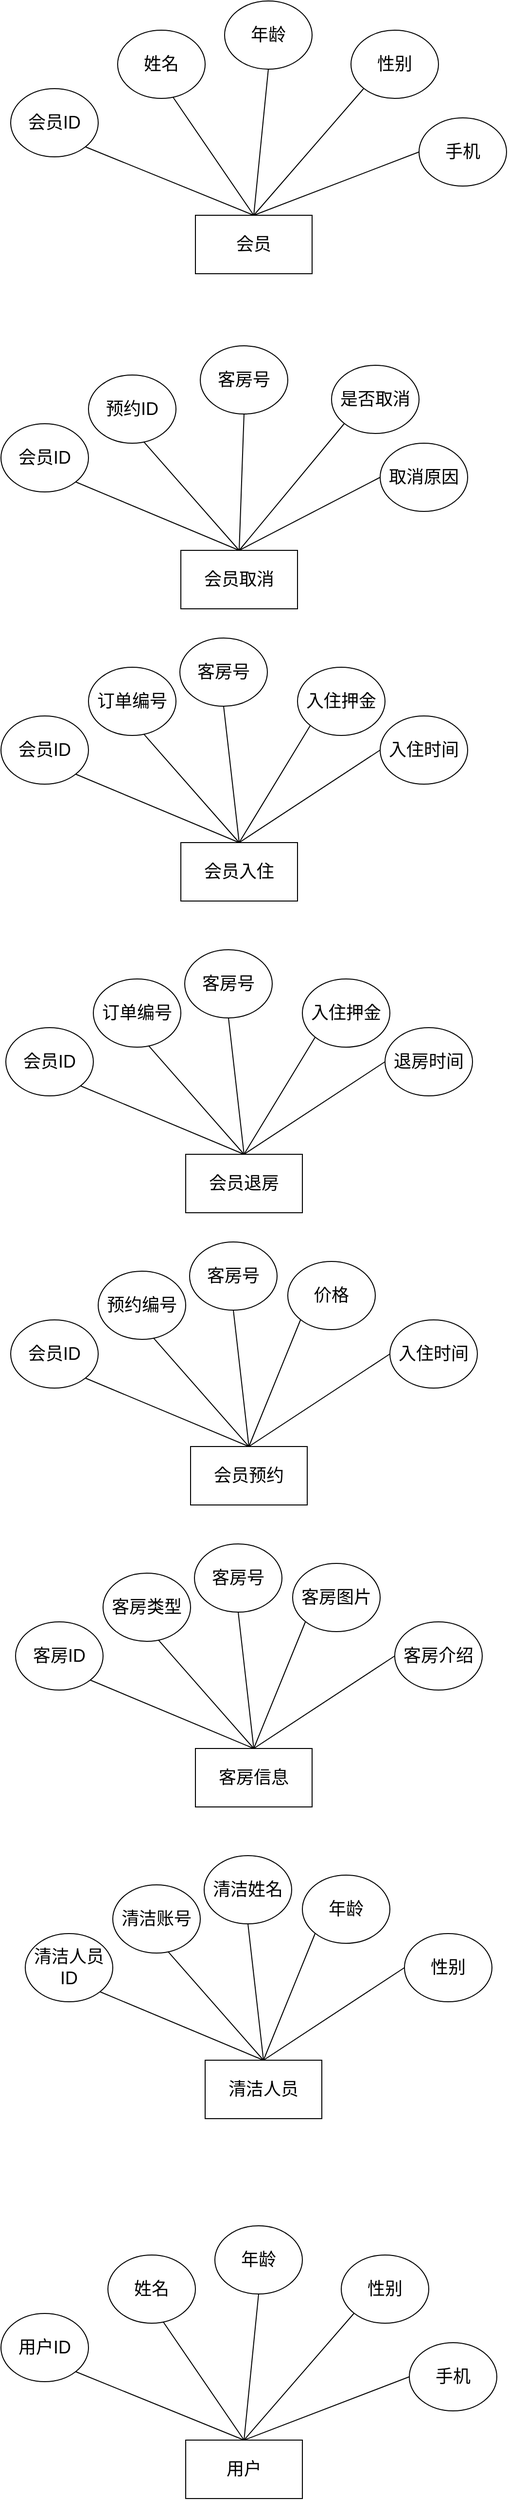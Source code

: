 <mxfile version="26.0.16">
  <diagram name="第 1 页" id="r9efI1w3UbtWpnC61uxg">
    <mxGraphModel dx="3500" dy="2887" grid="1" gridSize="10" guides="1" tooltips="1" connect="1" arrows="1" fold="1" page="1" pageScale="1" pageWidth="827" pageHeight="1169" math="0" shadow="0">
      <root>
        <mxCell id="0" />
        <mxCell id="1" parent="0" />
        <mxCell id="zDYpZziFO8J9DqXucdiA-1" value="&lt;font style=&quot;font-size: 18px;&quot;&gt;会员&lt;/font&gt;" style="rounded=0;whiteSpace=wrap;html=1;" vertex="1" parent="1">
          <mxGeometry x="340" y="-504" width="120" height="60" as="geometry" />
        </mxCell>
        <mxCell id="zDYpZziFO8J9DqXucdiA-2" value="&lt;font style=&quot;font-size: 18px;&quot;&gt;会员ID&lt;/font&gt;" style="ellipse;whiteSpace=wrap;html=1;" vertex="1" parent="1">
          <mxGeometry x="150" y="-634" width="90" height="70" as="geometry" />
        </mxCell>
        <mxCell id="zDYpZziFO8J9DqXucdiA-3" value="&lt;font style=&quot;font-size: 18px;&quot;&gt;姓名&lt;/font&gt;" style="ellipse;whiteSpace=wrap;html=1;" vertex="1" parent="1">
          <mxGeometry x="260" y="-694" width="90" height="70" as="geometry" />
        </mxCell>
        <mxCell id="zDYpZziFO8J9DqXucdiA-4" value="&lt;font style=&quot;font-size: 18px;&quot;&gt;年龄&lt;/font&gt;" style="ellipse;whiteSpace=wrap;html=1;" vertex="1" parent="1">
          <mxGeometry x="370" y="-724" width="90" height="70" as="geometry" />
        </mxCell>
        <mxCell id="zDYpZziFO8J9DqXucdiA-5" value="&lt;font style=&quot;font-size: 18px;&quot;&gt;性别&lt;/font&gt;" style="ellipse;whiteSpace=wrap;html=1;" vertex="1" parent="1">
          <mxGeometry x="500" y="-694" width="90" height="70" as="geometry" />
        </mxCell>
        <mxCell id="zDYpZziFO8J9DqXucdiA-6" value="&lt;font style=&quot;font-size: 18px;&quot;&gt;手机&lt;/font&gt;" style="ellipse;whiteSpace=wrap;html=1;" vertex="1" parent="1">
          <mxGeometry x="570" y="-604" width="90" height="70" as="geometry" />
        </mxCell>
        <mxCell id="zDYpZziFO8J9DqXucdiA-7" value="" style="endArrow=none;html=1;rounded=0;entryX=1;entryY=1;entryDx=0;entryDy=0;exitX=0.5;exitY=0;exitDx=0;exitDy=0;" edge="1" parent="1" source="zDYpZziFO8J9DqXucdiA-1" target="zDYpZziFO8J9DqXucdiA-2">
          <mxGeometry width="50" height="50" relative="1" as="geometry">
            <mxPoint x="380" y="-454" as="sourcePoint" />
            <mxPoint x="430" y="-504" as="targetPoint" />
          </mxGeometry>
        </mxCell>
        <mxCell id="zDYpZziFO8J9DqXucdiA-8" value="" style="endArrow=none;html=1;rounded=0;entryX=0.632;entryY=0.98;entryDx=0;entryDy=0;exitX=0.5;exitY=0;exitDx=0;exitDy=0;entryPerimeter=0;" edge="1" parent="1" source="zDYpZziFO8J9DqXucdiA-1" target="zDYpZziFO8J9DqXucdiA-3">
          <mxGeometry width="50" height="50" relative="1" as="geometry">
            <mxPoint x="410" y="-494" as="sourcePoint" />
            <mxPoint x="237" y="-564" as="targetPoint" />
          </mxGeometry>
        </mxCell>
        <mxCell id="zDYpZziFO8J9DqXucdiA-9" value="" style="endArrow=none;html=1;rounded=0;entryX=0.5;entryY=1;entryDx=0;entryDy=0;exitX=0.5;exitY=0;exitDx=0;exitDy=0;" edge="1" parent="1" source="zDYpZziFO8J9DqXucdiA-1" target="zDYpZziFO8J9DqXucdiA-4">
          <mxGeometry width="50" height="50" relative="1" as="geometry">
            <mxPoint x="410" y="-494" as="sourcePoint" />
            <mxPoint x="327" y="-615" as="targetPoint" />
          </mxGeometry>
        </mxCell>
        <mxCell id="zDYpZziFO8J9DqXucdiA-10" value="" style="endArrow=none;html=1;rounded=0;entryX=0;entryY=1;entryDx=0;entryDy=0;" edge="1" parent="1" target="zDYpZziFO8J9DqXucdiA-5">
          <mxGeometry width="50" height="50" relative="1" as="geometry">
            <mxPoint x="400" y="-504" as="sourcePoint" />
            <mxPoint x="425" y="-644" as="targetPoint" />
          </mxGeometry>
        </mxCell>
        <mxCell id="zDYpZziFO8J9DqXucdiA-11" value="" style="endArrow=none;html=1;rounded=0;entryX=0;entryY=0.5;entryDx=0;entryDy=0;" edge="1" parent="1" target="zDYpZziFO8J9DqXucdiA-6">
          <mxGeometry width="50" height="50" relative="1" as="geometry">
            <mxPoint x="400" y="-504" as="sourcePoint" />
            <mxPoint x="523" y="-624" as="targetPoint" />
          </mxGeometry>
        </mxCell>
        <mxCell id="zDYpZziFO8J9DqXucdiA-12" value="&lt;font style=&quot;font-size: 18px;&quot;&gt;用户&lt;/font&gt;" style="rounded=0;whiteSpace=wrap;html=1;" vertex="1" parent="1">
          <mxGeometry x="330" y="1780" width="120" height="60" as="geometry" />
        </mxCell>
        <mxCell id="zDYpZziFO8J9DqXucdiA-13" value="&lt;font style=&quot;font-size: 18px;&quot;&gt;用户ID&lt;/font&gt;" style="ellipse;whiteSpace=wrap;html=1;" vertex="1" parent="1">
          <mxGeometry x="140" y="1650" width="90" height="70" as="geometry" />
        </mxCell>
        <mxCell id="zDYpZziFO8J9DqXucdiA-14" value="&lt;font style=&quot;font-size: 18px;&quot;&gt;姓名&lt;/font&gt;" style="ellipse;whiteSpace=wrap;html=1;" vertex="1" parent="1">
          <mxGeometry x="250" y="1590" width="90" height="70" as="geometry" />
        </mxCell>
        <mxCell id="zDYpZziFO8J9DqXucdiA-15" value="&lt;font style=&quot;font-size: 18px;&quot;&gt;年龄&lt;/font&gt;" style="ellipse;whiteSpace=wrap;html=1;" vertex="1" parent="1">
          <mxGeometry x="360" y="1560" width="90" height="70" as="geometry" />
        </mxCell>
        <mxCell id="zDYpZziFO8J9DqXucdiA-16" value="&lt;font style=&quot;font-size: 18px;&quot;&gt;性别&lt;/font&gt;" style="ellipse;whiteSpace=wrap;html=1;" vertex="1" parent="1">
          <mxGeometry x="490" y="1590" width="90" height="70" as="geometry" />
        </mxCell>
        <mxCell id="zDYpZziFO8J9DqXucdiA-17" value="&lt;font style=&quot;font-size: 18px;&quot;&gt;手机&lt;/font&gt;" style="ellipse;whiteSpace=wrap;html=1;" vertex="1" parent="1">
          <mxGeometry x="560" y="1680" width="90" height="70" as="geometry" />
        </mxCell>
        <mxCell id="zDYpZziFO8J9DqXucdiA-18" value="" style="endArrow=none;html=1;rounded=0;entryX=1;entryY=1;entryDx=0;entryDy=0;exitX=0.5;exitY=0;exitDx=0;exitDy=0;" edge="1" parent="1" source="zDYpZziFO8J9DqXucdiA-12" target="zDYpZziFO8J9DqXucdiA-13">
          <mxGeometry width="50" height="50" relative="1" as="geometry">
            <mxPoint x="370" y="1830" as="sourcePoint" />
            <mxPoint x="420" y="1780" as="targetPoint" />
          </mxGeometry>
        </mxCell>
        <mxCell id="zDYpZziFO8J9DqXucdiA-19" value="" style="endArrow=none;html=1;rounded=0;entryX=0.632;entryY=0.98;entryDx=0;entryDy=0;exitX=0.5;exitY=0;exitDx=0;exitDy=0;entryPerimeter=0;" edge="1" parent="1" source="zDYpZziFO8J9DqXucdiA-12" target="zDYpZziFO8J9DqXucdiA-14">
          <mxGeometry width="50" height="50" relative="1" as="geometry">
            <mxPoint x="400" y="1790" as="sourcePoint" />
            <mxPoint x="227" y="1720" as="targetPoint" />
          </mxGeometry>
        </mxCell>
        <mxCell id="zDYpZziFO8J9DqXucdiA-20" value="" style="endArrow=none;html=1;rounded=0;entryX=0.5;entryY=1;entryDx=0;entryDy=0;exitX=0.5;exitY=0;exitDx=0;exitDy=0;" edge="1" parent="1" source="zDYpZziFO8J9DqXucdiA-12" target="zDYpZziFO8J9DqXucdiA-15">
          <mxGeometry width="50" height="50" relative="1" as="geometry">
            <mxPoint x="400" y="1790" as="sourcePoint" />
            <mxPoint x="317" y="1669" as="targetPoint" />
          </mxGeometry>
        </mxCell>
        <mxCell id="zDYpZziFO8J9DqXucdiA-21" value="" style="endArrow=none;html=1;rounded=0;entryX=0;entryY=1;entryDx=0;entryDy=0;" edge="1" parent="1" target="zDYpZziFO8J9DqXucdiA-16">
          <mxGeometry width="50" height="50" relative="1" as="geometry">
            <mxPoint x="390" y="1780" as="sourcePoint" />
            <mxPoint x="415" y="1640" as="targetPoint" />
          </mxGeometry>
        </mxCell>
        <mxCell id="zDYpZziFO8J9DqXucdiA-22" value="" style="endArrow=none;html=1;rounded=0;entryX=0;entryY=0.5;entryDx=0;entryDy=0;" edge="1" parent="1" target="zDYpZziFO8J9DqXucdiA-17">
          <mxGeometry width="50" height="50" relative="1" as="geometry">
            <mxPoint x="390" y="1780" as="sourcePoint" />
            <mxPoint x="513" y="1660" as="targetPoint" />
          </mxGeometry>
        </mxCell>
        <mxCell id="zDYpZziFO8J9DqXucdiA-23" value="&lt;font style=&quot;font-size: 18px;&quot;&gt;会员取消&lt;/font&gt;" style="rounded=0;whiteSpace=wrap;html=1;" vertex="1" parent="1">
          <mxGeometry x="325" y="-160" width="120" height="60" as="geometry" />
        </mxCell>
        <mxCell id="zDYpZziFO8J9DqXucdiA-24" value="&lt;font style=&quot;font-size: 18px;&quot;&gt;会员ID&lt;/font&gt;" style="ellipse;whiteSpace=wrap;html=1;" vertex="1" parent="1">
          <mxGeometry x="140" y="-290" width="90" height="70" as="geometry" />
        </mxCell>
        <mxCell id="zDYpZziFO8J9DqXucdiA-25" value="&lt;font style=&quot;font-size: 18px;&quot;&gt;预约ID&lt;/font&gt;" style="ellipse;whiteSpace=wrap;html=1;" vertex="1" parent="1">
          <mxGeometry x="230" y="-340" width="90" height="70" as="geometry" />
        </mxCell>
        <mxCell id="zDYpZziFO8J9DqXucdiA-26" value="&lt;font style=&quot;font-size: 18px;&quot;&gt;客房号&lt;/font&gt;" style="ellipse;whiteSpace=wrap;html=1;" vertex="1" parent="1">
          <mxGeometry x="345" y="-370" width="90" height="70" as="geometry" />
        </mxCell>
        <mxCell id="zDYpZziFO8J9DqXucdiA-27" value="&lt;font style=&quot;font-size: 18px;&quot;&gt;是否取消&lt;/font&gt;" style="ellipse;whiteSpace=wrap;html=1;" vertex="1" parent="1">
          <mxGeometry x="480" y="-350" width="90" height="70" as="geometry" />
        </mxCell>
        <mxCell id="zDYpZziFO8J9DqXucdiA-28" value="&lt;font style=&quot;font-size: 18px;&quot;&gt;取消原因&lt;/font&gt;" style="ellipse;whiteSpace=wrap;html=1;" vertex="1" parent="1">
          <mxGeometry x="530" y="-270" width="90" height="70" as="geometry" />
        </mxCell>
        <mxCell id="zDYpZziFO8J9DqXucdiA-29" value="" style="endArrow=none;html=1;rounded=0;entryX=1;entryY=1;entryDx=0;entryDy=0;exitX=0.5;exitY=0;exitDx=0;exitDy=0;" edge="1" parent="1" source="zDYpZziFO8J9DqXucdiA-23" target="zDYpZziFO8J9DqXucdiA-24">
          <mxGeometry width="50" height="50" relative="1" as="geometry">
            <mxPoint x="365" y="-110" as="sourcePoint" />
            <mxPoint x="415" y="-160" as="targetPoint" />
          </mxGeometry>
        </mxCell>
        <mxCell id="zDYpZziFO8J9DqXucdiA-30" value="" style="endArrow=none;html=1;rounded=0;entryX=0.632;entryY=0.98;entryDx=0;entryDy=0;exitX=0.5;exitY=0;exitDx=0;exitDy=0;entryPerimeter=0;" edge="1" parent="1" source="zDYpZziFO8J9DqXucdiA-23" target="zDYpZziFO8J9DqXucdiA-25">
          <mxGeometry width="50" height="50" relative="1" as="geometry">
            <mxPoint x="395" y="-150" as="sourcePoint" />
            <mxPoint x="222" y="-220" as="targetPoint" />
          </mxGeometry>
        </mxCell>
        <mxCell id="zDYpZziFO8J9DqXucdiA-31" value="" style="endArrow=none;html=1;rounded=0;entryX=0.5;entryY=1;entryDx=0;entryDy=0;exitX=0.5;exitY=0;exitDx=0;exitDy=0;" edge="1" parent="1" source="zDYpZziFO8J9DqXucdiA-23" target="zDYpZziFO8J9DqXucdiA-26">
          <mxGeometry width="50" height="50" relative="1" as="geometry">
            <mxPoint x="395" y="-150" as="sourcePoint" />
            <mxPoint x="312" y="-271" as="targetPoint" />
          </mxGeometry>
        </mxCell>
        <mxCell id="zDYpZziFO8J9DqXucdiA-32" value="" style="endArrow=none;html=1;rounded=0;entryX=0;entryY=1;entryDx=0;entryDy=0;" edge="1" parent="1" target="zDYpZziFO8J9DqXucdiA-27">
          <mxGeometry width="50" height="50" relative="1" as="geometry">
            <mxPoint x="385" y="-160" as="sourcePoint" />
            <mxPoint x="410" y="-300" as="targetPoint" />
          </mxGeometry>
        </mxCell>
        <mxCell id="zDYpZziFO8J9DqXucdiA-33" value="" style="endArrow=none;html=1;rounded=0;entryX=0;entryY=0.5;entryDx=0;entryDy=0;" edge="1" parent="1" target="zDYpZziFO8J9DqXucdiA-28">
          <mxGeometry width="50" height="50" relative="1" as="geometry">
            <mxPoint x="385" y="-160" as="sourcePoint" />
            <mxPoint x="508" y="-280" as="targetPoint" />
          </mxGeometry>
        </mxCell>
        <mxCell id="zDYpZziFO8J9DqXucdiA-35" value="&lt;font style=&quot;font-size: 18px;&quot;&gt;会员入住&lt;/font&gt;" style="rounded=0;whiteSpace=wrap;html=1;" vertex="1" parent="1">
          <mxGeometry x="325" y="140" width="120" height="60" as="geometry" />
        </mxCell>
        <mxCell id="zDYpZziFO8J9DqXucdiA-36" value="&lt;font style=&quot;font-size: 18px;&quot;&gt;会员ID&lt;/font&gt;" style="ellipse;whiteSpace=wrap;html=1;" vertex="1" parent="1">
          <mxGeometry x="140" y="10" width="90" height="70" as="geometry" />
        </mxCell>
        <mxCell id="zDYpZziFO8J9DqXucdiA-37" value="&lt;font style=&quot;font-size: 18px;&quot;&gt;订单编号&lt;/font&gt;" style="ellipse;whiteSpace=wrap;html=1;" vertex="1" parent="1">
          <mxGeometry x="230" y="-40" width="90" height="70" as="geometry" />
        </mxCell>
        <mxCell id="zDYpZziFO8J9DqXucdiA-38" value="&lt;font style=&quot;font-size: 18px;&quot;&gt;客房号&lt;/font&gt;" style="ellipse;whiteSpace=wrap;html=1;" vertex="1" parent="1">
          <mxGeometry x="324" y="-70" width="90" height="70" as="geometry" />
        </mxCell>
        <mxCell id="zDYpZziFO8J9DqXucdiA-39" value="&lt;font style=&quot;font-size: 18px;&quot;&gt;入住押金&lt;/font&gt;" style="ellipse;whiteSpace=wrap;html=1;" vertex="1" parent="1">
          <mxGeometry x="445" y="-40" width="90" height="70" as="geometry" />
        </mxCell>
        <mxCell id="zDYpZziFO8J9DqXucdiA-40" value="&lt;font style=&quot;font-size: 18px;&quot;&gt;入住时间&lt;/font&gt;" style="ellipse;whiteSpace=wrap;html=1;" vertex="1" parent="1">
          <mxGeometry x="530" y="10" width="90" height="70" as="geometry" />
        </mxCell>
        <mxCell id="zDYpZziFO8J9DqXucdiA-41" value="" style="endArrow=none;html=1;rounded=0;entryX=1;entryY=1;entryDx=0;entryDy=0;exitX=0.5;exitY=0;exitDx=0;exitDy=0;" edge="1" parent="1" source="zDYpZziFO8J9DqXucdiA-35" target="zDYpZziFO8J9DqXucdiA-36">
          <mxGeometry width="50" height="50" relative="1" as="geometry">
            <mxPoint x="365" y="190" as="sourcePoint" />
            <mxPoint x="415" y="140" as="targetPoint" />
          </mxGeometry>
        </mxCell>
        <mxCell id="zDYpZziFO8J9DqXucdiA-42" value="" style="endArrow=none;html=1;rounded=0;entryX=0.632;entryY=0.98;entryDx=0;entryDy=0;exitX=0.5;exitY=0;exitDx=0;exitDy=0;entryPerimeter=0;" edge="1" parent="1" source="zDYpZziFO8J9DqXucdiA-35" target="zDYpZziFO8J9DqXucdiA-37">
          <mxGeometry width="50" height="50" relative="1" as="geometry">
            <mxPoint x="395" y="150" as="sourcePoint" />
            <mxPoint x="222" y="80" as="targetPoint" />
          </mxGeometry>
        </mxCell>
        <mxCell id="zDYpZziFO8J9DqXucdiA-43" value="" style="endArrow=none;html=1;rounded=0;entryX=0.5;entryY=1;entryDx=0;entryDy=0;exitX=0.5;exitY=0;exitDx=0;exitDy=0;" edge="1" parent="1" source="zDYpZziFO8J9DqXucdiA-35" target="zDYpZziFO8J9DqXucdiA-38">
          <mxGeometry width="50" height="50" relative="1" as="geometry">
            <mxPoint x="395" y="150" as="sourcePoint" />
            <mxPoint x="312" y="29" as="targetPoint" />
          </mxGeometry>
        </mxCell>
        <mxCell id="zDYpZziFO8J9DqXucdiA-44" value="" style="endArrow=none;html=1;rounded=0;entryX=0;entryY=1;entryDx=0;entryDy=0;" edge="1" parent="1" target="zDYpZziFO8J9DqXucdiA-39">
          <mxGeometry width="50" height="50" relative="1" as="geometry">
            <mxPoint x="385" y="140" as="sourcePoint" />
            <mxPoint x="410" as="targetPoint" />
          </mxGeometry>
        </mxCell>
        <mxCell id="zDYpZziFO8J9DqXucdiA-45" value="" style="endArrow=none;html=1;rounded=0;entryX=0;entryY=0.5;entryDx=0;entryDy=0;" edge="1" parent="1" target="zDYpZziFO8J9DqXucdiA-40">
          <mxGeometry width="50" height="50" relative="1" as="geometry">
            <mxPoint x="385" y="140" as="sourcePoint" />
            <mxPoint x="508" y="20" as="targetPoint" />
          </mxGeometry>
        </mxCell>
        <mxCell id="zDYpZziFO8J9DqXucdiA-46" value="&lt;font style=&quot;font-size: 18px;&quot;&gt;会员退房&lt;/font&gt;" style="rounded=0;whiteSpace=wrap;html=1;" vertex="1" parent="1">
          <mxGeometry x="330" y="460" width="120" height="60" as="geometry" />
        </mxCell>
        <mxCell id="zDYpZziFO8J9DqXucdiA-47" value="&lt;font style=&quot;font-size: 18px;&quot;&gt;会员ID&lt;/font&gt;" style="ellipse;whiteSpace=wrap;html=1;" vertex="1" parent="1">
          <mxGeometry x="145" y="330" width="90" height="70" as="geometry" />
        </mxCell>
        <mxCell id="zDYpZziFO8J9DqXucdiA-48" value="&lt;font style=&quot;font-size: 18px;&quot;&gt;订单编号&lt;/font&gt;" style="ellipse;whiteSpace=wrap;html=1;" vertex="1" parent="1">
          <mxGeometry x="235" y="280" width="90" height="70" as="geometry" />
        </mxCell>
        <mxCell id="zDYpZziFO8J9DqXucdiA-49" value="&lt;font style=&quot;font-size: 18px;&quot;&gt;客房号&lt;/font&gt;" style="ellipse;whiteSpace=wrap;html=1;" vertex="1" parent="1">
          <mxGeometry x="329" y="250" width="90" height="70" as="geometry" />
        </mxCell>
        <mxCell id="zDYpZziFO8J9DqXucdiA-50" value="&lt;font style=&quot;font-size: 18px;&quot;&gt;入住押金&lt;/font&gt;" style="ellipse;whiteSpace=wrap;html=1;" vertex="1" parent="1">
          <mxGeometry x="450" y="280" width="90" height="70" as="geometry" />
        </mxCell>
        <mxCell id="zDYpZziFO8J9DqXucdiA-51" value="&lt;font style=&quot;font-size: 18px;&quot;&gt;退房时间&lt;/font&gt;" style="ellipse;whiteSpace=wrap;html=1;" vertex="1" parent="1">
          <mxGeometry x="535" y="330" width="90" height="70" as="geometry" />
        </mxCell>
        <mxCell id="zDYpZziFO8J9DqXucdiA-52" value="" style="endArrow=none;html=1;rounded=0;entryX=1;entryY=1;entryDx=0;entryDy=0;exitX=0.5;exitY=0;exitDx=0;exitDy=0;" edge="1" parent="1" source="zDYpZziFO8J9DqXucdiA-46" target="zDYpZziFO8J9DqXucdiA-47">
          <mxGeometry width="50" height="50" relative="1" as="geometry">
            <mxPoint x="370" y="510" as="sourcePoint" />
            <mxPoint x="420" y="460" as="targetPoint" />
          </mxGeometry>
        </mxCell>
        <mxCell id="zDYpZziFO8J9DqXucdiA-53" value="" style="endArrow=none;html=1;rounded=0;entryX=0.632;entryY=0.98;entryDx=0;entryDy=0;exitX=0.5;exitY=0;exitDx=0;exitDy=0;entryPerimeter=0;" edge="1" parent="1" source="zDYpZziFO8J9DqXucdiA-46" target="zDYpZziFO8J9DqXucdiA-48">
          <mxGeometry width="50" height="50" relative="1" as="geometry">
            <mxPoint x="400" y="470" as="sourcePoint" />
            <mxPoint x="227" y="400" as="targetPoint" />
          </mxGeometry>
        </mxCell>
        <mxCell id="zDYpZziFO8J9DqXucdiA-54" value="" style="endArrow=none;html=1;rounded=0;entryX=0.5;entryY=1;entryDx=0;entryDy=0;exitX=0.5;exitY=0;exitDx=0;exitDy=0;" edge="1" parent="1" source="zDYpZziFO8J9DqXucdiA-46" target="zDYpZziFO8J9DqXucdiA-49">
          <mxGeometry width="50" height="50" relative="1" as="geometry">
            <mxPoint x="400" y="470" as="sourcePoint" />
            <mxPoint x="317" y="349" as="targetPoint" />
          </mxGeometry>
        </mxCell>
        <mxCell id="zDYpZziFO8J9DqXucdiA-55" value="" style="endArrow=none;html=1;rounded=0;entryX=0;entryY=1;entryDx=0;entryDy=0;" edge="1" parent="1" target="zDYpZziFO8J9DqXucdiA-50">
          <mxGeometry width="50" height="50" relative="1" as="geometry">
            <mxPoint x="390" y="460" as="sourcePoint" />
            <mxPoint x="415" y="320" as="targetPoint" />
          </mxGeometry>
        </mxCell>
        <mxCell id="zDYpZziFO8J9DqXucdiA-56" value="" style="endArrow=none;html=1;rounded=0;entryX=0;entryY=0.5;entryDx=0;entryDy=0;" edge="1" parent="1" target="zDYpZziFO8J9DqXucdiA-51">
          <mxGeometry width="50" height="50" relative="1" as="geometry">
            <mxPoint x="390" y="460" as="sourcePoint" />
            <mxPoint x="513" y="340" as="targetPoint" />
          </mxGeometry>
        </mxCell>
        <mxCell id="zDYpZziFO8J9DqXucdiA-57" value="&lt;font style=&quot;font-size: 18px;&quot;&gt;会员预约&lt;/font&gt;" style="rounded=0;whiteSpace=wrap;html=1;" vertex="1" parent="1">
          <mxGeometry x="335" y="760" width="120" height="60" as="geometry" />
        </mxCell>
        <mxCell id="zDYpZziFO8J9DqXucdiA-58" value="&lt;font style=&quot;font-size: 18px;&quot;&gt;会员ID&lt;/font&gt;" style="ellipse;whiteSpace=wrap;html=1;" vertex="1" parent="1">
          <mxGeometry x="150" y="630" width="90" height="70" as="geometry" />
        </mxCell>
        <mxCell id="zDYpZziFO8J9DqXucdiA-59" value="&lt;font style=&quot;font-size: 18px;&quot;&gt;预约编号&lt;/font&gt;" style="ellipse;whiteSpace=wrap;html=1;" vertex="1" parent="1">
          <mxGeometry x="240" y="580" width="90" height="70" as="geometry" />
        </mxCell>
        <mxCell id="zDYpZziFO8J9DqXucdiA-60" value="&lt;font style=&quot;font-size: 18px;&quot;&gt;客房号&lt;/font&gt;" style="ellipse;whiteSpace=wrap;html=1;" vertex="1" parent="1">
          <mxGeometry x="334" y="550" width="90" height="70" as="geometry" />
        </mxCell>
        <mxCell id="zDYpZziFO8J9DqXucdiA-61" value="&lt;span style=&quot;font-size: 18px;&quot;&gt;价格&lt;/span&gt;" style="ellipse;whiteSpace=wrap;html=1;" vertex="1" parent="1">
          <mxGeometry x="435" y="570" width="90" height="70" as="geometry" />
        </mxCell>
        <mxCell id="zDYpZziFO8J9DqXucdiA-62" value="&lt;font style=&quot;font-size: 18px;&quot;&gt;入住时间&lt;/font&gt;" style="ellipse;whiteSpace=wrap;html=1;" vertex="1" parent="1">
          <mxGeometry x="540" y="630" width="90" height="70" as="geometry" />
        </mxCell>
        <mxCell id="zDYpZziFO8J9DqXucdiA-63" value="" style="endArrow=none;html=1;rounded=0;entryX=1;entryY=1;entryDx=0;entryDy=0;exitX=0.5;exitY=0;exitDx=0;exitDy=0;" edge="1" parent="1" source="zDYpZziFO8J9DqXucdiA-57" target="zDYpZziFO8J9DqXucdiA-58">
          <mxGeometry width="50" height="50" relative="1" as="geometry">
            <mxPoint x="375" y="810" as="sourcePoint" />
            <mxPoint x="425" y="760" as="targetPoint" />
          </mxGeometry>
        </mxCell>
        <mxCell id="zDYpZziFO8J9DqXucdiA-64" value="" style="endArrow=none;html=1;rounded=0;entryX=0.632;entryY=0.98;entryDx=0;entryDy=0;exitX=0.5;exitY=0;exitDx=0;exitDy=0;entryPerimeter=0;" edge="1" parent="1" source="zDYpZziFO8J9DqXucdiA-57" target="zDYpZziFO8J9DqXucdiA-59">
          <mxGeometry width="50" height="50" relative="1" as="geometry">
            <mxPoint x="405" y="770" as="sourcePoint" />
            <mxPoint x="232" y="700" as="targetPoint" />
          </mxGeometry>
        </mxCell>
        <mxCell id="zDYpZziFO8J9DqXucdiA-65" value="" style="endArrow=none;html=1;rounded=0;entryX=0.5;entryY=1;entryDx=0;entryDy=0;exitX=0.5;exitY=0;exitDx=0;exitDy=0;" edge="1" parent="1" source="zDYpZziFO8J9DqXucdiA-57" target="zDYpZziFO8J9DqXucdiA-60">
          <mxGeometry width="50" height="50" relative="1" as="geometry">
            <mxPoint x="405" y="770" as="sourcePoint" />
            <mxPoint x="322" y="649" as="targetPoint" />
          </mxGeometry>
        </mxCell>
        <mxCell id="zDYpZziFO8J9DqXucdiA-66" value="" style="endArrow=none;html=1;rounded=0;entryX=0;entryY=1;entryDx=0;entryDy=0;" edge="1" parent="1" target="zDYpZziFO8J9DqXucdiA-61">
          <mxGeometry width="50" height="50" relative="1" as="geometry">
            <mxPoint x="395" y="760" as="sourcePoint" />
            <mxPoint x="420" y="620" as="targetPoint" />
          </mxGeometry>
        </mxCell>
        <mxCell id="zDYpZziFO8J9DqXucdiA-67" value="" style="endArrow=none;html=1;rounded=0;entryX=0;entryY=0.5;entryDx=0;entryDy=0;" edge="1" parent="1" target="zDYpZziFO8J9DqXucdiA-62">
          <mxGeometry width="50" height="50" relative="1" as="geometry">
            <mxPoint x="395" y="760" as="sourcePoint" />
            <mxPoint x="518" y="640" as="targetPoint" />
          </mxGeometry>
        </mxCell>
        <mxCell id="zDYpZziFO8J9DqXucdiA-68" value="&lt;font style=&quot;font-size: 18px;&quot;&gt;客房信息&lt;/font&gt;" style="rounded=0;whiteSpace=wrap;html=1;" vertex="1" parent="1">
          <mxGeometry x="340" y="1070" width="120" height="60" as="geometry" />
        </mxCell>
        <mxCell id="zDYpZziFO8J9DqXucdiA-69" value="&lt;span style=&quot;font-size: 18px;&quot;&gt;客房ID&lt;/span&gt;" style="ellipse;whiteSpace=wrap;html=1;" vertex="1" parent="1">
          <mxGeometry x="155" y="940" width="90" height="70" as="geometry" />
        </mxCell>
        <mxCell id="zDYpZziFO8J9DqXucdiA-70" value="&lt;font style=&quot;font-size: 18px;&quot;&gt;客房类型&lt;/font&gt;" style="ellipse;whiteSpace=wrap;html=1;" vertex="1" parent="1">
          <mxGeometry x="245" y="890" width="90" height="70" as="geometry" />
        </mxCell>
        <mxCell id="zDYpZziFO8J9DqXucdiA-71" value="&lt;font style=&quot;font-size: 18px;&quot;&gt;客房号&lt;/font&gt;" style="ellipse;whiteSpace=wrap;html=1;" vertex="1" parent="1">
          <mxGeometry x="339" y="860" width="90" height="70" as="geometry" />
        </mxCell>
        <mxCell id="zDYpZziFO8J9DqXucdiA-72" value="&lt;span style=&quot;font-size: 18px;&quot;&gt;客房图片&lt;/span&gt;" style="ellipse;whiteSpace=wrap;html=1;" vertex="1" parent="1">
          <mxGeometry x="440" y="880" width="90" height="70" as="geometry" />
        </mxCell>
        <mxCell id="zDYpZziFO8J9DqXucdiA-73" value="&lt;font style=&quot;font-size: 18px;&quot;&gt;客房介绍&lt;/font&gt;" style="ellipse;whiteSpace=wrap;html=1;" vertex="1" parent="1">
          <mxGeometry x="545" y="940" width="90" height="70" as="geometry" />
        </mxCell>
        <mxCell id="zDYpZziFO8J9DqXucdiA-74" value="" style="endArrow=none;html=1;rounded=0;entryX=1;entryY=1;entryDx=0;entryDy=0;exitX=0.5;exitY=0;exitDx=0;exitDy=0;" edge="1" parent="1" source="zDYpZziFO8J9DqXucdiA-68" target="zDYpZziFO8J9DqXucdiA-69">
          <mxGeometry width="50" height="50" relative="1" as="geometry">
            <mxPoint x="380" y="1120" as="sourcePoint" />
            <mxPoint x="430" y="1070" as="targetPoint" />
          </mxGeometry>
        </mxCell>
        <mxCell id="zDYpZziFO8J9DqXucdiA-75" value="" style="endArrow=none;html=1;rounded=0;entryX=0.632;entryY=0.98;entryDx=0;entryDy=0;exitX=0.5;exitY=0;exitDx=0;exitDy=0;entryPerimeter=0;" edge="1" parent="1" source="zDYpZziFO8J9DqXucdiA-68" target="zDYpZziFO8J9DqXucdiA-70">
          <mxGeometry width="50" height="50" relative="1" as="geometry">
            <mxPoint x="410" y="1080" as="sourcePoint" />
            <mxPoint x="237" y="1010" as="targetPoint" />
          </mxGeometry>
        </mxCell>
        <mxCell id="zDYpZziFO8J9DqXucdiA-76" value="" style="endArrow=none;html=1;rounded=0;entryX=0.5;entryY=1;entryDx=0;entryDy=0;exitX=0.5;exitY=0;exitDx=0;exitDy=0;" edge="1" parent="1" source="zDYpZziFO8J9DqXucdiA-68" target="zDYpZziFO8J9DqXucdiA-71">
          <mxGeometry width="50" height="50" relative="1" as="geometry">
            <mxPoint x="410" y="1080" as="sourcePoint" />
            <mxPoint x="327" y="959" as="targetPoint" />
          </mxGeometry>
        </mxCell>
        <mxCell id="zDYpZziFO8J9DqXucdiA-77" value="" style="endArrow=none;html=1;rounded=0;entryX=0;entryY=1;entryDx=0;entryDy=0;" edge="1" parent="1" target="zDYpZziFO8J9DqXucdiA-72">
          <mxGeometry width="50" height="50" relative="1" as="geometry">
            <mxPoint x="400" y="1070" as="sourcePoint" />
            <mxPoint x="425" y="930" as="targetPoint" />
          </mxGeometry>
        </mxCell>
        <mxCell id="zDYpZziFO8J9DqXucdiA-78" value="" style="endArrow=none;html=1;rounded=0;entryX=0;entryY=0.5;entryDx=0;entryDy=0;" edge="1" parent="1" target="zDYpZziFO8J9DqXucdiA-73">
          <mxGeometry width="50" height="50" relative="1" as="geometry">
            <mxPoint x="400" y="1070" as="sourcePoint" />
            <mxPoint x="523" y="950" as="targetPoint" />
          </mxGeometry>
        </mxCell>
        <mxCell id="zDYpZziFO8J9DqXucdiA-89" value="&lt;font style=&quot;font-size: 18px;&quot;&gt;清洁人员&lt;/font&gt;" style="rounded=0;whiteSpace=wrap;html=1;" vertex="1" parent="1">
          <mxGeometry x="350" y="1390" width="120" height="60" as="geometry" />
        </mxCell>
        <mxCell id="zDYpZziFO8J9DqXucdiA-90" value="&lt;span style=&quot;font-size: 18px;&quot;&gt;清洁人员ID&lt;/span&gt;" style="ellipse;whiteSpace=wrap;html=1;" vertex="1" parent="1">
          <mxGeometry x="165" y="1260" width="90" height="70" as="geometry" />
        </mxCell>
        <mxCell id="zDYpZziFO8J9DqXucdiA-91" value="&lt;font style=&quot;font-size: 18px;&quot;&gt;清洁账号&lt;/font&gt;" style="ellipse;whiteSpace=wrap;html=1;" vertex="1" parent="1">
          <mxGeometry x="255" y="1210" width="90" height="70" as="geometry" />
        </mxCell>
        <mxCell id="zDYpZziFO8J9DqXucdiA-92" value="&lt;font style=&quot;font-size: 18px;&quot;&gt;清洁姓名&lt;/font&gt;" style="ellipse;whiteSpace=wrap;html=1;" vertex="1" parent="1">
          <mxGeometry x="349" y="1180" width="90" height="70" as="geometry" />
        </mxCell>
        <mxCell id="zDYpZziFO8J9DqXucdiA-93" value="&lt;span style=&quot;font-size: 18px;&quot;&gt;年龄&lt;/span&gt;" style="ellipse;whiteSpace=wrap;html=1;" vertex="1" parent="1">
          <mxGeometry x="450" y="1200" width="90" height="70" as="geometry" />
        </mxCell>
        <mxCell id="zDYpZziFO8J9DqXucdiA-94" value="&lt;font style=&quot;font-size: 18px;&quot;&gt;性别&lt;/font&gt;" style="ellipse;whiteSpace=wrap;html=1;" vertex="1" parent="1">
          <mxGeometry x="555" y="1260" width="90" height="70" as="geometry" />
        </mxCell>
        <mxCell id="zDYpZziFO8J9DqXucdiA-95" value="" style="endArrow=none;html=1;rounded=0;entryX=1;entryY=1;entryDx=0;entryDy=0;exitX=0.5;exitY=0;exitDx=0;exitDy=0;" edge="1" parent="1" source="zDYpZziFO8J9DqXucdiA-89" target="zDYpZziFO8J9DqXucdiA-90">
          <mxGeometry width="50" height="50" relative="1" as="geometry">
            <mxPoint x="390" y="1440" as="sourcePoint" />
            <mxPoint x="440" y="1390" as="targetPoint" />
          </mxGeometry>
        </mxCell>
        <mxCell id="zDYpZziFO8J9DqXucdiA-96" value="" style="endArrow=none;html=1;rounded=0;entryX=0.632;entryY=0.98;entryDx=0;entryDy=0;exitX=0.5;exitY=0;exitDx=0;exitDy=0;entryPerimeter=0;" edge="1" parent="1" source="zDYpZziFO8J9DqXucdiA-89" target="zDYpZziFO8J9DqXucdiA-91">
          <mxGeometry width="50" height="50" relative="1" as="geometry">
            <mxPoint x="420" y="1400" as="sourcePoint" />
            <mxPoint x="247" y="1330" as="targetPoint" />
          </mxGeometry>
        </mxCell>
        <mxCell id="zDYpZziFO8J9DqXucdiA-97" value="" style="endArrow=none;html=1;rounded=0;entryX=0.5;entryY=1;entryDx=0;entryDy=0;exitX=0.5;exitY=0;exitDx=0;exitDy=0;" edge="1" parent="1" source="zDYpZziFO8J9DqXucdiA-89" target="zDYpZziFO8J9DqXucdiA-92">
          <mxGeometry width="50" height="50" relative="1" as="geometry">
            <mxPoint x="420" y="1400" as="sourcePoint" />
            <mxPoint x="337" y="1279" as="targetPoint" />
          </mxGeometry>
        </mxCell>
        <mxCell id="zDYpZziFO8J9DqXucdiA-98" value="" style="endArrow=none;html=1;rounded=0;entryX=0;entryY=1;entryDx=0;entryDy=0;" edge="1" parent="1" target="zDYpZziFO8J9DqXucdiA-93">
          <mxGeometry width="50" height="50" relative="1" as="geometry">
            <mxPoint x="410" y="1390" as="sourcePoint" />
            <mxPoint x="435" y="1250" as="targetPoint" />
          </mxGeometry>
        </mxCell>
        <mxCell id="zDYpZziFO8J9DqXucdiA-99" value="" style="endArrow=none;html=1;rounded=0;entryX=0;entryY=0.5;entryDx=0;entryDy=0;" edge="1" parent="1" target="zDYpZziFO8J9DqXucdiA-94">
          <mxGeometry width="50" height="50" relative="1" as="geometry">
            <mxPoint x="410" y="1390" as="sourcePoint" />
            <mxPoint x="533" y="1270" as="targetPoint" />
          </mxGeometry>
        </mxCell>
      </root>
    </mxGraphModel>
  </diagram>
</mxfile>
